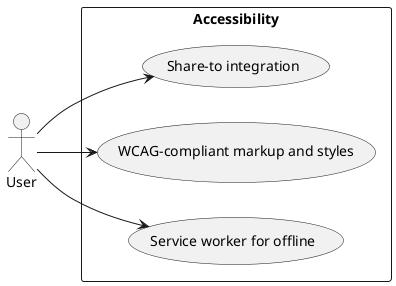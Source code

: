 @startuml daysave Accessibility
left to right direction
actor User
rectangle Accessibility {
  ( Share-to integration )
  User --> ( Share-to integration )
  ( WCAG-compliant markup and styles )
  User --> ( WCAG-compliant markup and styles )
  ( Service worker for offline )
  User --> ( Service worker for offline )
}
@enduml
